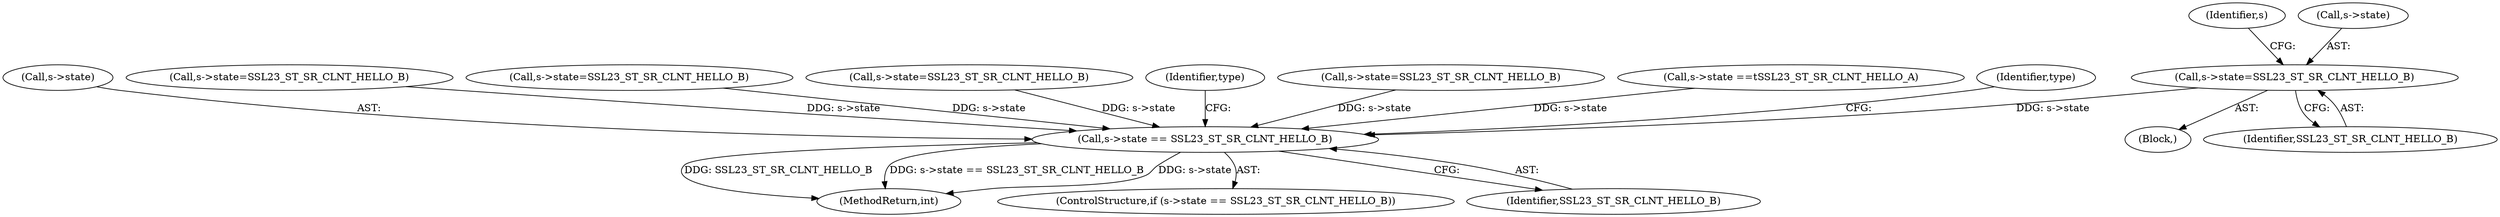 digraph "0_openssl_26a59d9b46574e457870197dffa802871b4c8fc7_0@pointer" {
"1000315" [label="(Call,s->state=SSL23_ST_SR_CLNT_HELLO_B)"];
"1000706" [label="(Call,s->state == SSL23_ST_SR_CLNT_HELLO_B)"];
"1000707" [label="(Call,s->state)"];
"1000689" [label="(Identifier,s)"];
"1000309" [label="(Block,)"];
"1001274" [label="(MethodReturn,int)"];
"1000378" [label="(Call,s->state=SSL23_ST_SR_CLNT_HELLO_B)"];
"1000359" [label="(Call,s->state=SSL23_ST_SR_CLNT_HELLO_B)"];
"1000705" [label="(ControlStructure,if (s->state == SSL23_ST_SR_CLNT_HELLO_B))"];
"1000319" [label="(Identifier,SSL23_ST_SR_CLNT_HELLO_B)"];
"1000409" [label="(Call,s->state=SSL23_ST_SR_CLNT_HELLO_B)"];
"1000713" [label="(Identifier,type)"];
"1000340" [label="(Call,s->state=SSL23_ST_SR_CLNT_HELLO_B)"];
"1000175" [label="(Call,s->state ==\tSSL23_ST_SR_CLNT_HELLO_A)"];
"1000316" [label="(Call,s->state)"];
"1000710" [label="(Identifier,SSL23_ST_SR_CLNT_HELLO_B)"];
"1000315" [label="(Call,s->state=SSL23_ST_SR_CLNT_HELLO_B)"];
"1000706" [label="(Call,s->state == SSL23_ST_SR_CLNT_HELLO_B)"];
"1001049" [label="(Identifier,type)"];
"1000315" -> "1000309"  [label="AST: "];
"1000315" -> "1000319"  [label="CFG: "];
"1000316" -> "1000315"  [label="AST: "];
"1000319" -> "1000315"  [label="AST: "];
"1000689" -> "1000315"  [label="CFG: "];
"1000315" -> "1000706"  [label="DDG: s->state"];
"1000706" -> "1000705"  [label="AST: "];
"1000706" -> "1000710"  [label="CFG: "];
"1000707" -> "1000706"  [label="AST: "];
"1000710" -> "1000706"  [label="AST: "];
"1000713" -> "1000706"  [label="CFG: "];
"1001049" -> "1000706"  [label="CFG: "];
"1000706" -> "1001274"  [label="DDG: SSL23_ST_SR_CLNT_HELLO_B"];
"1000706" -> "1001274"  [label="DDG: s->state == SSL23_ST_SR_CLNT_HELLO_B"];
"1000706" -> "1001274"  [label="DDG: s->state"];
"1000378" -> "1000706"  [label="DDG: s->state"];
"1000175" -> "1000706"  [label="DDG: s->state"];
"1000409" -> "1000706"  [label="DDG: s->state"];
"1000359" -> "1000706"  [label="DDG: s->state"];
"1000340" -> "1000706"  [label="DDG: s->state"];
}
